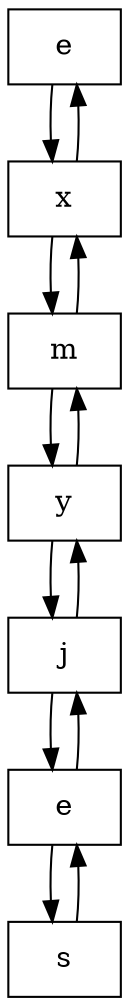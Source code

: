 digraph G{
node0[shape = record,label = "e"];
node1[shape = record,label = "x"];
node2[shape = record,label = "m"];
node3[shape = record,label = "y"];
node4[shape = record,label = "j"];
node5[shape = record,label = "e"];
node6[shape = record,label = "s"];
node0->node1->node2->node3->node4->node5->node6;node6->node5->node4->node3->node2->node1->node0;}